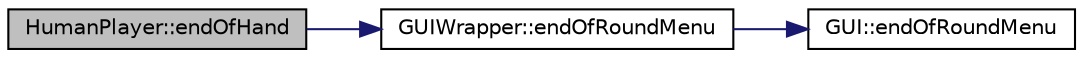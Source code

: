 digraph "HumanPlayer::endOfHand"
{
 // INTERACTIVE_SVG=YES
 // LATEX_PDF_SIZE
  edge [fontname="Helvetica",fontsize="10",labelfontname="Helvetica",labelfontsize="10"];
  node [fontname="Helvetica",fontsize="10",shape=record];
  rankdir="LR";
  Node1 [label="HumanPlayer::endOfHand",height=0.2,width=0.4,color="black", fillcolor="grey75", style="filled", fontcolor="black",tooltip="Handles actions at the end of a hand."];
  Node1 -> Node2 [color="midnightblue",fontsize="10",style="solid",fontname="Helvetica"];
  Node2 [label="GUIWrapper::endOfRoundMenu",height=0.2,width=0.4,color="black", fillcolor="white", style="filled",URL="$class_g_u_i_wrapper.html#af0562c0046b54e456c4ce44795148e48",tooltip=" "];
  Node2 -> Node3 [color="midnightblue",fontsize="10",style="solid",fontname="Helvetica"];
  Node3 [label="GUI::endOfRoundMenu",height=0.2,width=0.4,color="black", fillcolor="white", style="filled",URL="$class_g_u_i.html#ac7211e8e1f154e8e729921afe5d58225",tooltip="Displays the menu at the end of a round."];
}
